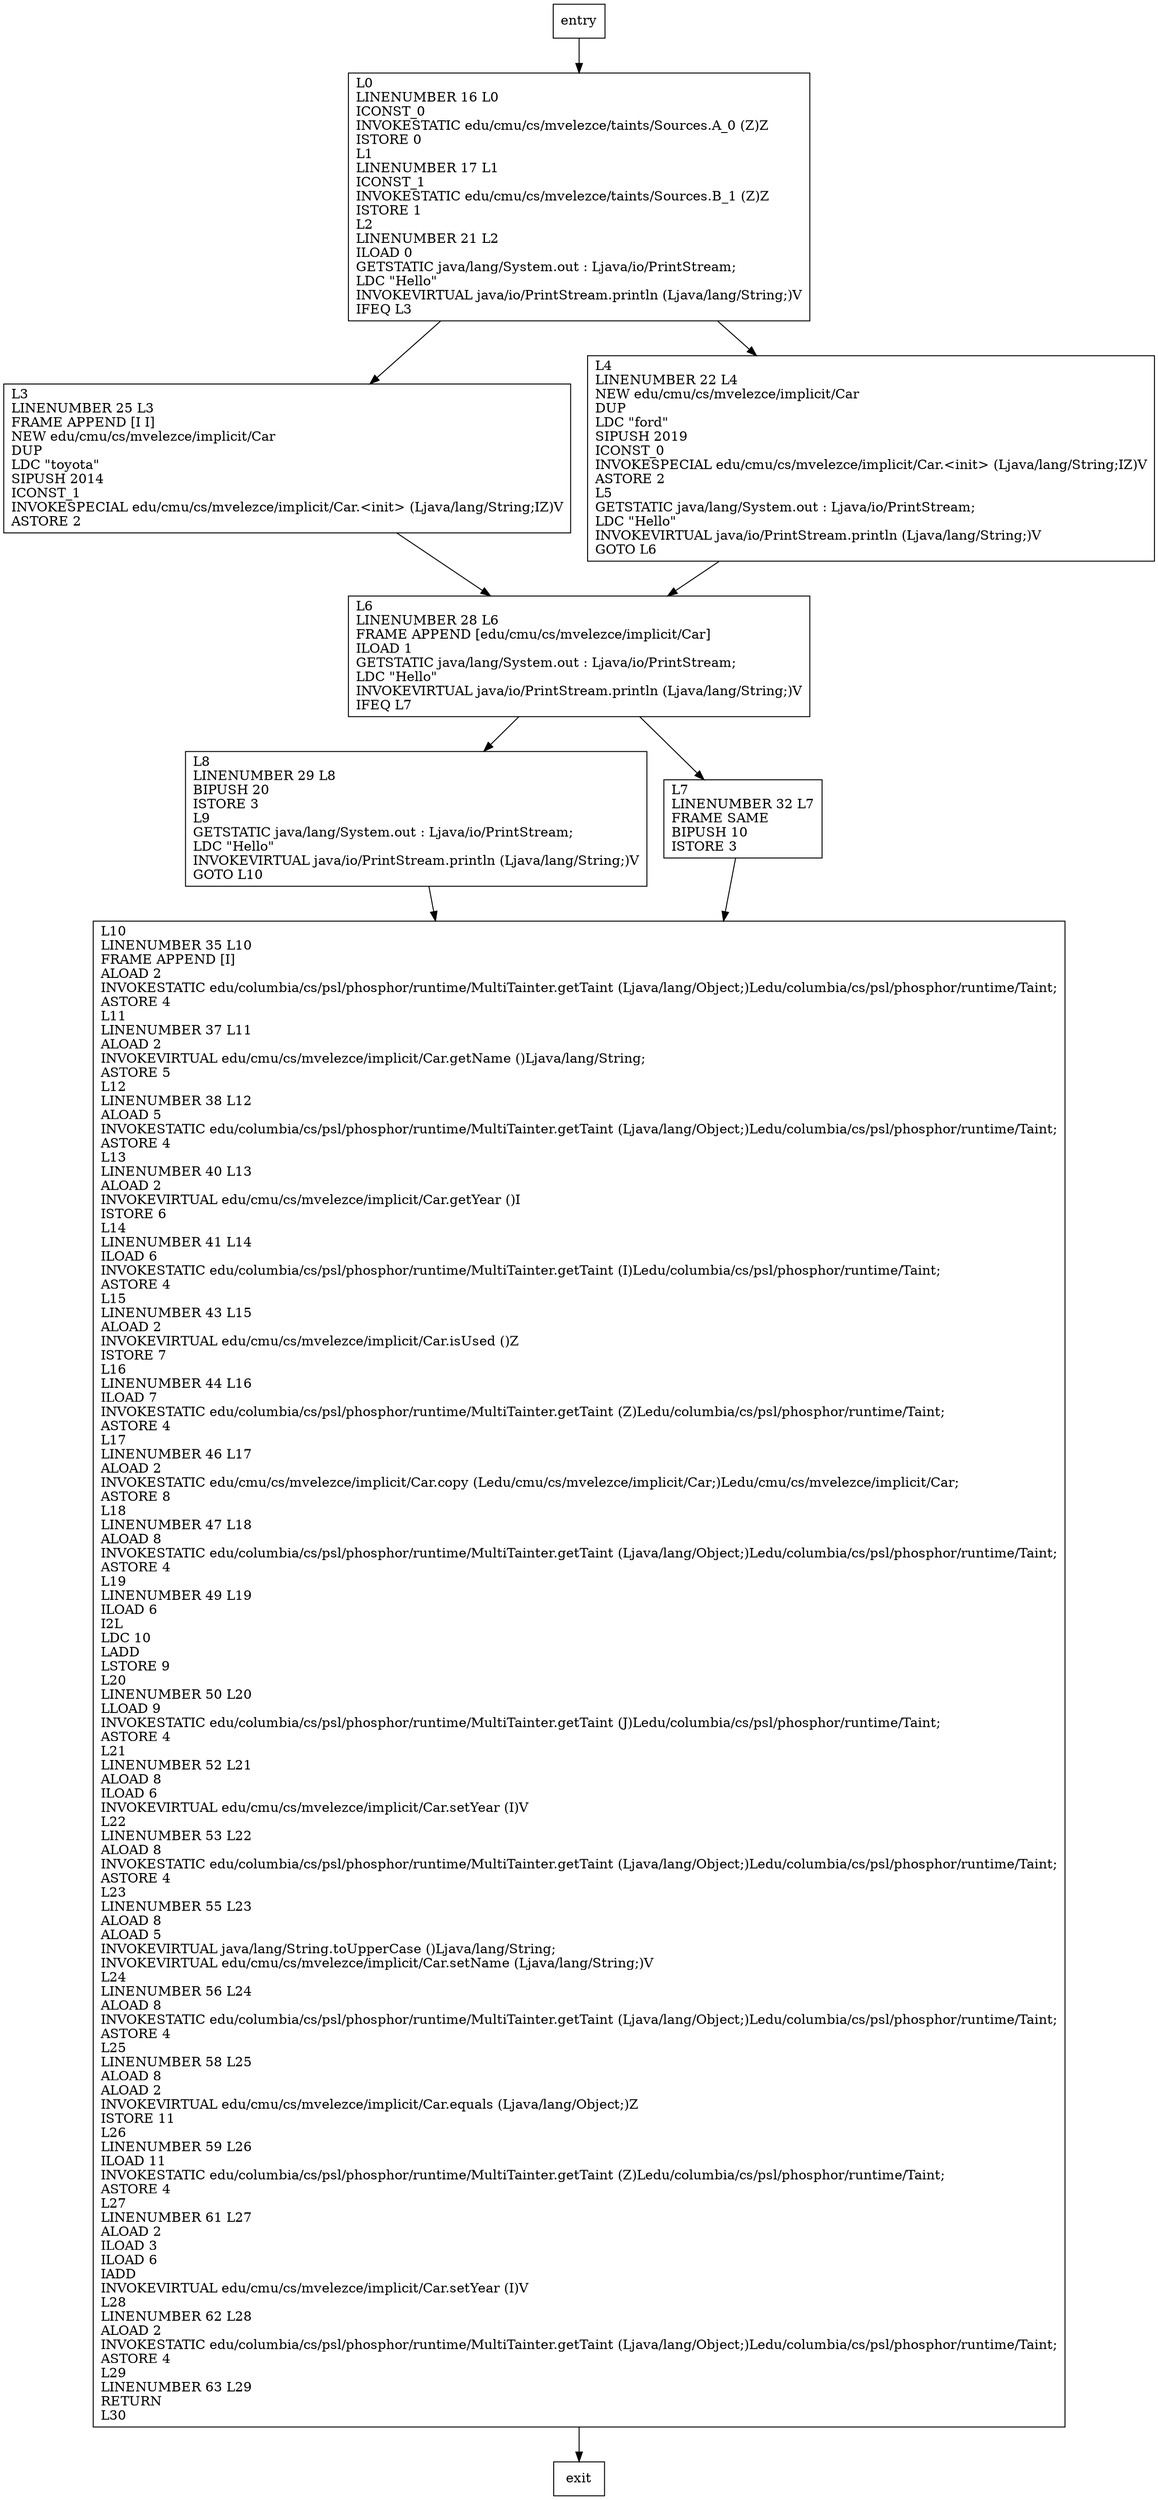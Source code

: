 digraph carOps {
node [shape=record];
1980560788 [label="L3\lLINENUMBER 25 L3\lFRAME APPEND [I I]\lNEW edu/cmu/cs/mvelezce/implicit/Car\lDUP\lLDC \"toyota\"\lSIPUSH 2014\lICONST_1\lINVOKESPECIAL edu/cmu/cs/mvelezce/implicit/Car.\<init\> (Ljava/lang/String;IZ)V\lASTORE 2\l"];
838820617 [label="L8\lLINENUMBER 29 L8\lBIPUSH 20\lISTORE 3\lL9\lGETSTATIC java/lang/System.out : Ljava/io/PrintStream;\lLDC \"Hello\"\lINVOKEVIRTUAL java/io/PrintStream.println (Ljava/lang/String;)V\lGOTO L10\l"];
542019831 [label="L7\lLINENUMBER 32 L7\lFRAME SAME\lBIPUSH 10\lISTORE 3\l"];
925908754 [label="L6\lLINENUMBER 28 L6\lFRAME APPEND [edu/cmu/cs/mvelezce/implicit/Car]\lILOAD 1\lGETSTATIC java/lang/System.out : Ljava/io/PrintStream;\lLDC \"Hello\"\lINVOKEVIRTUAL java/io/PrintStream.println (Ljava/lang/String;)V\lIFEQ L7\l"];
547380018 [label="L10\lLINENUMBER 35 L10\lFRAME APPEND [I]\lALOAD 2\lINVOKESTATIC edu/columbia/cs/psl/phosphor/runtime/MultiTainter.getTaint (Ljava/lang/Object;)Ledu/columbia/cs/psl/phosphor/runtime/Taint;\lASTORE 4\lL11\lLINENUMBER 37 L11\lALOAD 2\lINVOKEVIRTUAL edu/cmu/cs/mvelezce/implicit/Car.getName ()Ljava/lang/String;\lASTORE 5\lL12\lLINENUMBER 38 L12\lALOAD 5\lINVOKESTATIC edu/columbia/cs/psl/phosphor/runtime/MultiTainter.getTaint (Ljava/lang/Object;)Ledu/columbia/cs/psl/phosphor/runtime/Taint;\lASTORE 4\lL13\lLINENUMBER 40 L13\lALOAD 2\lINVOKEVIRTUAL edu/cmu/cs/mvelezce/implicit/Car.getYear ()I\lISTORE 6\lL14\lLINENUMBER 41 L14\lILOAD 6\lINVOKESTATIC edu/columbia/cs/psl/phosphor/runtime/MultiTainter.getTaint (I)Ledu/columbia/cs/psl/phosphor/runtime/Taint;\lASTORE 4\lL15\lLINENUMBER 43 L15\lALOAD 2\lINVOKEVIRTUAL edu/cmu/cs/mvelezce/implicit/Car.isUsed ()Z\lISTORE 7\lL16\lLINENUMBER 44 L16\lILOAD 7\lINVOKESTATIC edu/columbia/cs/psl/phosphor/runtime/MultiTainter.getTaint (Z)Ledu/columbia/cs/psl/phosphor/runtime/Taint;\lASTORE 4\lL17\lLINENUMBER 46 L17\lALOAD 2\lINVOKESTATIC edu/cmu/cs/mvelezce/implicit/Car.copy (Ledu/cmu/cs/mvelezce/implicit/Car;)Ledu/cmu/cs/mvelezce/implicit/Car;\lASTORE 8\lL18\lLINENUMBER 47 L18\lALOAD 8\lINVOKESTATIC edu/columbia/cs/psl/phosphor/runtime/MultiTainter.getTaint (Ljava/lang/Object;)Ledu/columbia/cs/psl/phosphor/runtime/Taint;\lASTORE 4\lL19\lLINENUMBER 49 L19\lILOAD 6\lI2L\lLDC 10\lLADD\lLSTORE 9\lL20\lLINENUMBER 50 L20\lLLOAD 9\lINVOKESTATIC edu/columbia/cs/psl/phosphor/runtime/MultiTainter.getTaint (J)Ledu/columbia/cs/psl/phosphor/runtime/Taint;\lASTORE 4\lL21\lLINENUMBER 52 L21\lALOAD 8\lILOAD 6\lINVOKEVIRTUAL edu/cmu/cs/mvelezce/implicit/Car.setYear (I)V\lL22\lLINENUMBER 53 L22\lALOAD 8\lINVOKESTATIC edu/columbia/cs/psl/phosphor/runtime/MultiTainter.getTaint (Ljava/lang/Object;)Ledu/columbia/cs/psl/phosphor/runtime/Taint;\lASTORE 4\lL23\lLINENUMBER 55 L23\lALOAD 8\lALOAD 5\lINVOKEVIRTUAL java/lang/String.toUpperCase ()Ljava/lang/String;\lINVOKEVIRTUAL edu/cmu/cs/mvelezce/implicit/Car.setName (Ljava/lang/String;)V\lL24\lLINENUMBER 56 L24\lALOAD 8\lINVOKESTATIC edu/columbia/cs/psl/phosphor/runtime/MultiTainter.getTaint (Ljava/lang/Object;)Ledu/columbia/cs/psl/phosphor/runtime/Taint;\lASTORE 4\lL25\lLINENUMBER 58 L25\lALOAD 8\lALOAD 2\lINVOKEVIRTUAL edu/cmu/cs/mvelezce/implicit/Car.equals (Ljava/lang/Object;)Z\lISTORE 11\lL26\lLINENUMBER 59 L26\lILOAD 11\lINVOKESTATIC edu/columbia/cs/psl/phosphor/runtime/MultiTainter.getTaint (Z)Ledu/columbia/cs/psl/phosphor/runtime/Taint;\lASTORE 4\lL27\lLINENUMBER 61 L27\lALOAD 2\lILOAD 3\lILOAD 6\lIADD\lINVOKEVIRTUAL edu/cmu/cs/mvelezce/implicit/Car.setYear (I)V\lL28\lLINENUMBER 62 L28\lALOAD 2\lINVOKESTATIC edu/columbia/cs/psl/phosphor/runtime/MultiTainter.getTaint (Ljava/lang/Object;)Ledu/columbia/cs/psl/phosphor/runtime/Taint;\lASTORE 4\lL29\lLINENUMBER 63 L29\lRETURN\lL30\l"];
836170750 [label="L0\lLINENUMBER 16 L0\lICONST_0\lINVOKESTATIC edu/cmu/cs/mvelezce/taints/Sources.A_0 (Z)Z\lISTORE 0\lL1\lLINENUMBER 17 L1\lICONST_1\lINVOKESTATIC edu/cmu/cs/mvelezce/taints/Sources.B_1 (Z)Z\lISTORE 1\lL2\lLINENUMBER 21 L2\lILOAD 0\lGETSTATIC java/lang/System.out : Ljava/io/PrintStream;\lLDC \"Hello\"\lINVOKEVIRTUAL java/io/PrintStream.println (Ljava/lang/String;)V\lIFEQ L3\l"];
178342381 [label="L4\lLINENUMBER 22 L4\lNEW edu/cmu/cs/mvelezce/implicit/Car\lDUP\lLDC \"ford\"\lSIPUSH 2019\lICONST_0\lINVOKESPECIAL edu/cmu/cs/mvelezce/implicit/Car.\<init\> (Ljava/lang/String;IZ)V\lASTORE 2\lL5\lGETSTATIC java/lang/System.out : Ljava/io/PrintStream;\lLDC \"Hello\"\lINVOKEVIRTUAL java/io/PrintStream.println (Ljava/lang/String;)V\lGOTO L6\l"];
entry;
exit;
1980560788 -> 925908754;
entry -> 836170750;
838820617 -> 547380018;
542019831 -> 547380018;
925908754 -> 838820617;
925908754 -> 542019831;
547380018 -> exit;
836170750 -> 1980560788;
836170750 -> 178342381;
178342381 -> 925908754;
}
